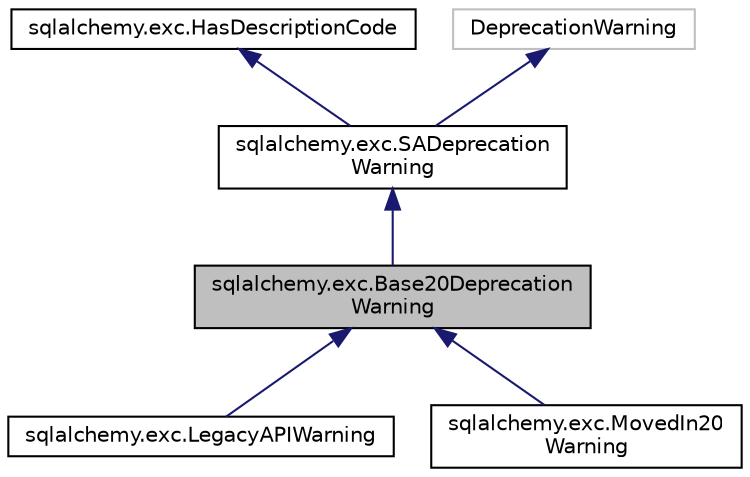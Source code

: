 digraph "sqlalchemy.exc.Base20DeprecationWarning"
{
 // LATEX_PDF_SIZE
  edge [fontname="Helvetica",fontsize="10",labelfontname="Helvetica",labelfontsize="10"];
  node [fontname="Helvetica",fontsize="10",shape=record];
  Node1 [label="sqlalchemy.exc.Base20Deprecation\lWarning",height=0.2,width=0.4,color="black", fillcolor="grey75", style="filled", fontcolor="black",tooltip=" "];
  Node2 -> Node1 [dir="back",color="midnightblue",fontsize="10",style="solid",fontname="Helvetica"];
  Node2 [label="sqlalchemy.exc.SADeprecation\lWarning",height=0.2,width=0.4,color="black", fillcolor="white", style="filled",URL="$classsqlalchemy_1_1exc_1_1SADeprecationWarning.html",tooltip=" "];
  Node3 -> Node2 [dir="back",color="midnightblue",fontsize="10",style="solid",fontname="Helvetica"];
  Node3 [label="sqlalchemy.exc.HasDescriptionCode",height=0.2,width=0.4,color="black", fillcolor="white", style="filled",URL="$classsqlalchemy_1_1exc_1_1HasDescriptionCode.html",tooltip=" "];
  Node4 -> Node2 [dir="back",color="midnightblue",fontsize="10",style="solid",fontname="Helvetica"];
  Node4 [label="DeprecationWarning",height=0.2,width=0.4,color="grey75", fillcolor="white", style="filled",tooltip=" "];
  Node1 -> Node5 [dir="back",color="midnightblue",fontsize="10",style="solid",fontname="Helvetica"];
  Node5 [label="sqlalchemy.exc.LegacyAPIWarning",height=0.2,width=0.4,color="black", fillcolor="white", style="filled",URL="$classsqlalchemy_1_1exc_1_1LegacyAPIWarning.html",tooltip=" "];
  Node1 -> Node6 [dir="back",color="midnightblue",fontsize="10",style="solid",fontname="Helvetica"];
  Node6 [label="sqlalchemy.exc.MovedIn20\lWarning",height=0.2,width=0.4,color="black", fillcolor="white", style="filled",URL="$classsqlalchemy_1_1exc_1_1MovedIn20Warning.html",tooltip=" "];
}
